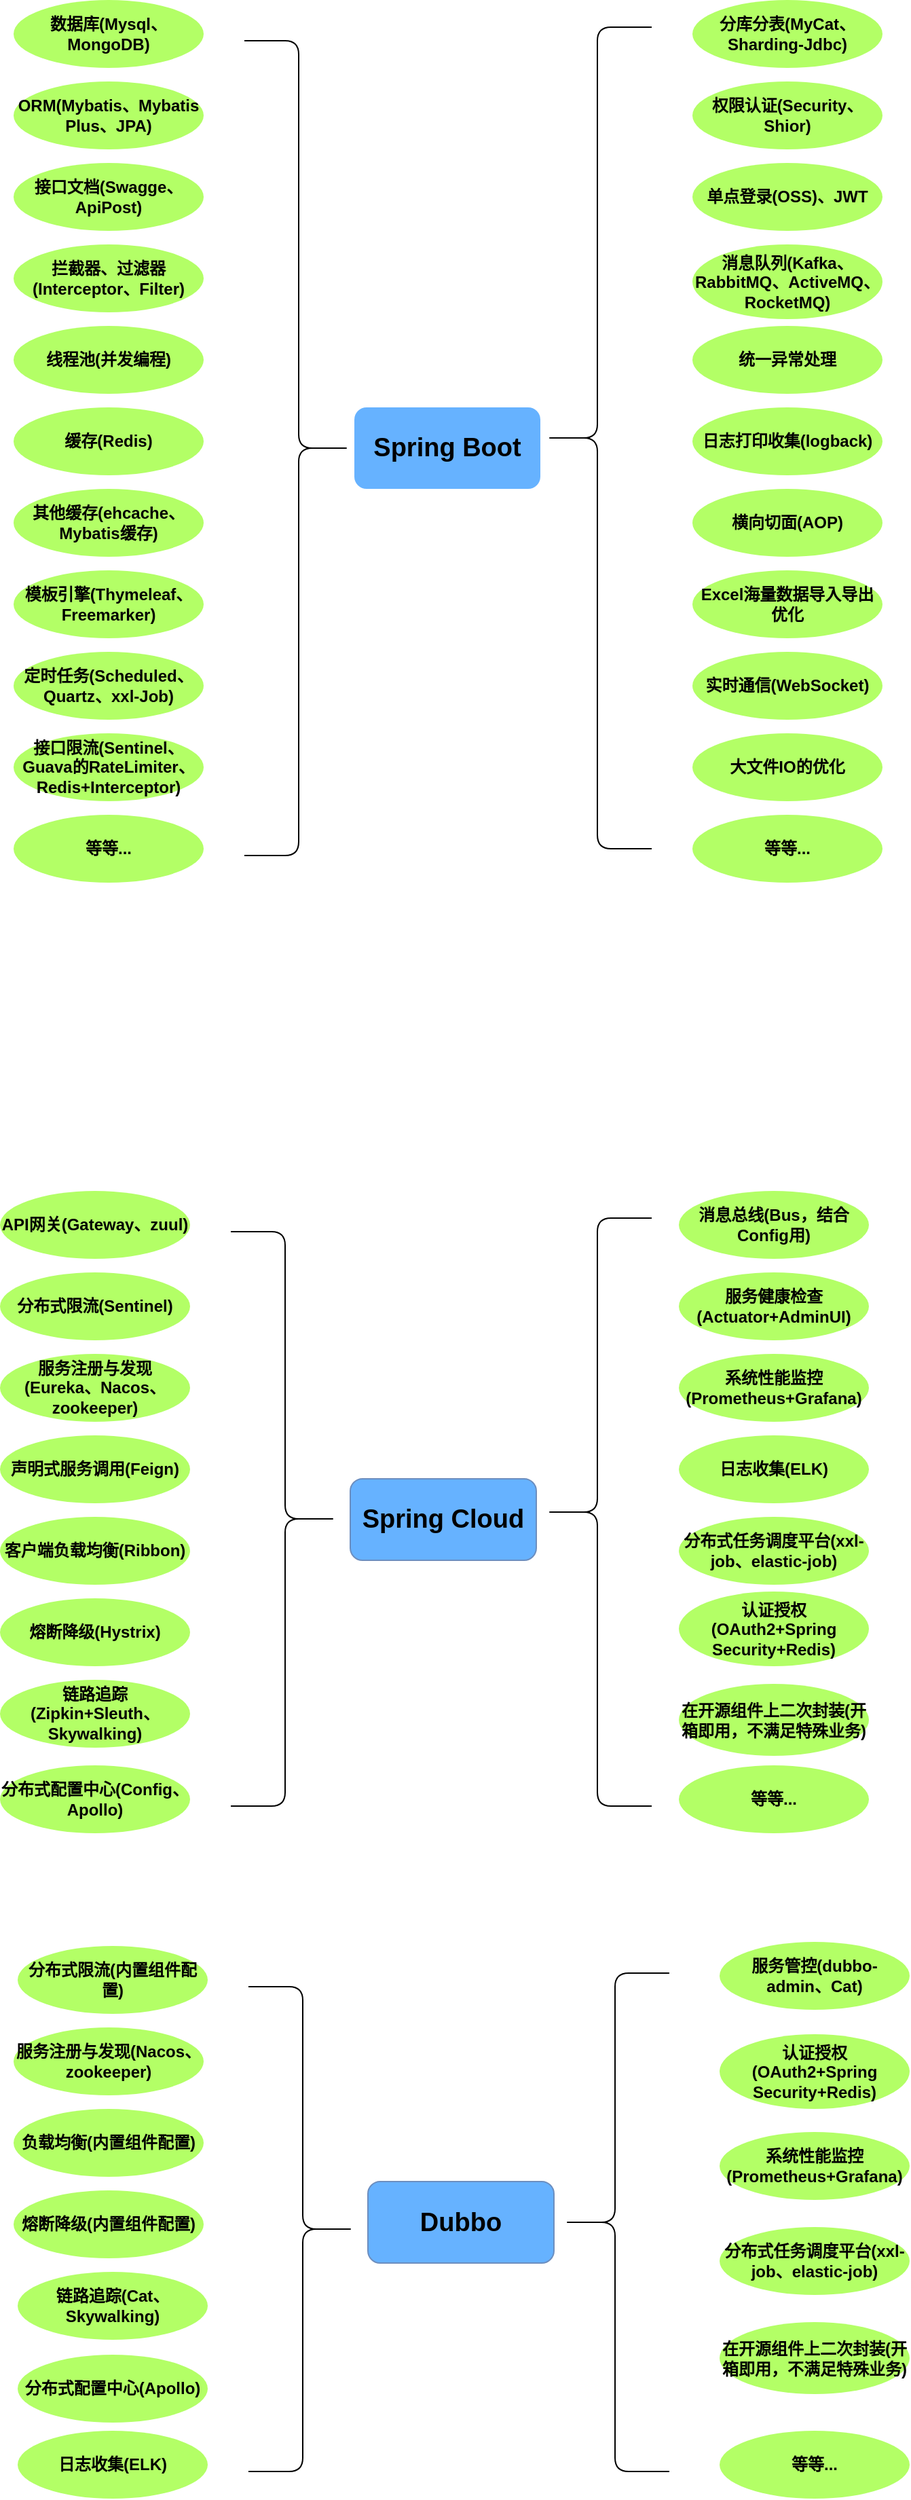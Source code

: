 <mxfile version="18.1.2" type="github">
  <diagram id="xjabfp815dfv-7CEwPIz" name="第 1 页">
    <mxGraphModel dx="1038" dy="544" grid="1" gridSize="10" guides="1" tooltips="1" connect="1" arrows="1" fold="1" page="1" pageScale="1" pageWidth="827" pageHeight="1169" math="0" shadow="0">
      <root>
        <mxCell id="0" />
        <mxCell id="1" parent="0" />
        <mxCell id="B-eby6DjghB-gaP1Cl-w-1" value="&lt;font style=&quot;font-size: 19px;&quot;&gt;Spring Boot&lt;/font&gt;" style="rounded=1;whiteSpace=wrap;html=1;fillColor=#66B2FF;strokeColor=none;fontStyle=1;gradientColor=none;" parent="1" vertex="1">
          <mxGeometry x="361" y="320" width="137" height="60" as="geometry" />
        </mxCell>
        <mxCell id="B-eby6DjghB-gaP1Cl-w-7" value="数据库(Mysql、MongoDB)" style="ellipse;whiteSpace=wrap;html=1;fillColor=#B3FF66;strokeColor=none;fontColor=#000000;fontStyle=1" parent="1" vertex="1">
          <mxGeometry x="110" y="20" width="140" height="50" as="geometry" />
        </mxCell>
        <mxCell id="B-eby6DjghB-gaP1Cl-w-8" value="ORM(Mybatis、Mybatis Plus、JPA)" style="ellipse;whiteSpace=wrap;html=1;fillColor=#B3FF66;strokeColor=none;fontColor=#000000;fontStyle=1" parent="1" vertex="1">
          <mxGeometry x="110" y="80" width="140" height="50" as="geometry" />
        </mxCell>
        <mxCell id="B-eby6DjghB-gaP1Cl-w-53" value="接口文档(Swagge、ApiPost)" style="ellipse;whiteSpace=wrap;html=1;fillColor=#B3FF66;strokeColor=none;fontColor=#000000;fontStyle=1" parent="1" vertex="1">
          <mxGeometry x="110" y="140" width="140" height="50" as="geometry" />
        </mxCell>
        <mxCell id="B-eby6DjghB-gaP1Cl-w-54" value="拦截器、过滤器(Interceptor、Filter)" style="ellipse;whiteSpace=wrap;html=1;fillColor=#B3FF66;strokeColor=none;fontColor=#000000;fontStyle=1" parent="1" vertex="1">
          <mxGeometry x="110" y="200" width="140" height="50" as="geometry" />
        </mxCell>
        <mxCell id="B-eby6DjghB-gaP1Cl-w-55" value="线程池(并发编程)" style="ellipse;whiteSpace=wrap;html=1;fillColor=#B3FF66;strokeColor=none;fontColor=#000000;fontStyle=1" parent="1" vertex="1">
          <mxGeometry x="110" y="260" width="140" height="50" as="geometry" />
        </mxCell>
        <mxCell id="B-eby6DjghB-gaP1Cl-w-56" value="缓存(Redis)" style="ellipse;whiteSpace=wrap;html=1;fillColor=#B3FF66;strokeColor=none;fontColor=#000000;fontStyle=1" parent="1" vertex="1">
          <mxGeometry x="110" y="320" width="140" height="50" as="geometry" />
        </mxCell>
        <mxCell id="B-eby6DjghB-gaP1Cl-w-57" value="定时任务(Scheduled、Quartz、xxl-Job)" style="ellipse;whiteSpace=wrap;html=1;fillColor=#B3FF66;strokeColor=none;fontColor=#000000;fontStyle=1" parent="1" vertex="1">
          <mxGeometry x="110" y="500" width="140" height="50" as="geometry" />
        </mxCell>
        <mxCell id="B-eby6DjghB-gaP1Cl-w-58" value="模板引擎(Thymeleaf、Freemarker)" style="ellipse;whiteSpace=wrap;html=1;fillColor=#B3FF66;strokeColor=none;fontColor=#000000;fontStyle=1" parent="1" vertex="1">
          <mxGeometry x="110" y="440" width="140" height="50" as="geometry" />
        </mxCell>
        <mxCell id="B-eby6DjghB-gaP1Cl-w-59" value="其他缓存(ehcache、Mybatis缓存)" style="ellipse;whiteSpace=wrap;html=1;fillColor=#B3FF66;strokeColor=none;fontColor=#000000;fontStyle=1" parent="1" vertex="1">
          <mxGeometry x="110" y="380" width="140" height="50" as="geometry" />
        </mxCell>
        <mxCell id="B-eby6DjghB-gaP1Cl-w-60" value="接口限流(Sentinel、Guava的RateLimiter、Redis+Interceptor)" style="ellipse;whiteSpace=wrap;html=1;fillColor=#B3FF66;strokeColor=none;fontColor=#000000;fontStyle=1" parent="1" vertex="1">
          <mxGeometry x="110" y="560" width="140" height="50" as="geometry" />
        </mxCell>
        <mxCell id="B-eby6DjghB-gaP1Cl-w-62" value="分库分表(MyCat、Sharding-Jdbc)" style="ellipse;whiteSpace=wrap;html=1;fillColor=#B3FF66;strokeColor=none;fontStyle=1" parent="1" vertex="1">
          <mxGeometry x="610" y="20" width="140" height="50" as="geometry" />
        </mxCell>
        <mxCell id="B-eby6DjghB-gaP1Cl-w-63" value="权限认证(Security、Shior)" style="ellipse;whiteSpace=wrap;html=1;fillColor=#B3FF66;strokeColor=none;fontStyle=1" parent="1" vertex="1">
          <mxGeometry x="610" y="80" width="140" height="50" as="geometry" />
        </mxCell>
        <mxCell id="B-eby6DjghB-gaP1Cl-w-64" value="单点登录(OSS)、JWT" style="ellipse;whiteSpace=wrap;html=1;fillColor=#B3FF66;strokeColor=none;fontStyle=1" parent="1" vertex="1">
          <mxGeometry x="610" y="140" width="140" height="50" as="geometry" />
        </mxCell>
        <mxCell id="B-eby6DjghB-gaP1Cl-w-65" value="消息队列(Kafka、RabbitMQ、ActiveMQ、RocketMQ)" style="ellipse;whiteSpace=wrap;html=1;fillColor=#B3FF66;strokeColor=none;fontStyle=1" parent="1" vertex="1">
          <mxGeometry x="610" y="200" width="140" height="55" as="geometry" />
        </mxCell>
        <mxCell id="B-eby6DjghB-gaP1Cl-w-66" value="统一异常处理" style="ellipse;whiteSpace=wrap;html=1;fillColor=#B3FF66;strokeColor=none;fontStyle=1" parent="1" vertex="1">
          <mxGeometry x="610" y="260" width="140" height="50" as="geometry" />
        </mxCell>
        <mxCell id="B-eby6DjghB-gaP1Cl-w-67" value="日志打印收集(logback)" style="ellipse;whiteSpace=wrap;html=1;fillColor=#B3FF66;strokeColor=none;fontStyle=1" parent="1" vertex="1">
          <mxGeometry x="610" y="320" width="140" height="50" as="geometry" />
        </mxCell>
        <mxCell id="B-eby6DjghB-gaP1Cl-w-68" value="实时通信(WebSocket)" style="ellipse;whiteSpace=wrap;html=1;fillColor=#B3FF66;strokeColor=none;fontStyle=1" parent="1" vertex="1">
          <mxGeometry x="610" y="500" width="140" height="50" as="geometry" />
        </mxCell>
        <mxCell id="B-eby6DjghB-gaP1Cl-w-69" value="Excel海量数据导入导出优化" style="ellipse;whiteSpace=wrap;html=1;fillColor=#B3FF66;strokeColor=none;fontStyle=1" parent="1" vertex="1">
          <mxGeometry x="610" y="440" width="140" height="50" as="geometry" />
        </mxCell>
        <mxCell id="B-eby6DjghB-gaP1Cl-w-70" value="横向切面(AOP)" style="ellipse;whiteSpace=wrap;html=1;fillColor=#B3FF66;strokeColor=none;fontStyle=1" parent="1" vertex="1">
          <mxGeometry x="610" y="380" width="140" height="50" as="geometry" />
        </mxCell>
        <mxCell id="B-eby6DjghB-gaP1Cl-w-71" value="大文件IO的优化" style="ellipse;whiteSpace=wrap;html=1;fillColor=#B3FF66;strokeColor=none;fontStyle=1" parent="1" vertex="1">
          <mxGeometry x="610" y="560" width="140" height="50" as="geometry" />
        </mxCell>
        <mxCell id="B-eby6DjghB-gaP1Cl-w-72" value="等等..." style="ellipse;whiteSpace=wrap;html=1;fillColor=#B3FF66;strokeColor=none;fontColor=#000000;fontStyle=1" parent="1" vertex="1">
          <mxGeometry x="110" y="620" width="140" height="50" as="geometry" />
        </mxCell>
        <mxCell id="B-eby6DjghB-gaP1Cl-w-73" value="等等..." style="ellipse;whiteSpace=wrap;html=1;fillColor=#B3FF66;strokeColor=none;fontStyle=1" parent="1" vertex="1">
          <mxGeometry x="610" y="620" width="140" height="50" as="geometry" />
        </mxCell>
        <mxCell id="B-eby6DjghB-gaP1Cl-w-76" value="" style="shape=curlyBracket;whiteSpace=wrap;html=1;rounded=1;flipH=1;fontSize=19;fillColor=#D4E1F5;gradientColor=none;" parent="1" vertex="1">
          <mxGeometry x="280" y="50" width="80" height="600" as="geometry" />
        </mxCell>
        <mxCell id="B-eby6DjghB-gaP1Cl-w-79" value="" style="shape=curlyBracket;whiteSpace=wrap;html=1;rounded=1;fontSize=19;fillColor=#D4E1F5;gradientColor=none;size=0.5;" parent="1" vertex="1">
          <mxGeometry x="500" y="40" width="80" height="605" as="geometry" />
        </mxCell>
        <mxCell id="B-eby6DjghB-gaP1Cl-w-80" value="&lt;font style=&quot;font-size: 19px;&quot;&gt;Spring Cloud&lt;/font&gt;" style="rounded=1;whiteSpace=wrap;html=1;fillColor=#66B2FF;strokeColor=#6c8ebf;fontStyle=1;gradientColor=none;" parent="1" vertex="1">
          <mxGeometry x="358" y="1109" width="137" height="60" as="geometry" />
        </mxCell>
        <mxCell id="B-eby6DjghB-gaP1Cl-w-81" value="API网关(Gateway、zuul)" style="ellipse;whiteSpace=wrap;html=1;fillColor=#B3FF66;strokeColor=none;fontStyle=1" parent="1" vertex="1">
          <mxGeometry x="100" y="897" width="140" height="50" as="geometry" />
        </mxCell>
        <mxCell id="B-eby6DjghB-gaP1Cl-w-82" value="分布式限流(Sentinel)" style="ellipse;whiteSpace=wrap;html=1;fillColor=#B3FF66;strokeColor=none;fontStyle=1" parent="1" vertex="1">
          <mxGeometry x="100" y="957" width="140" height="50" as="geometry" />
        </mxCell>
        <mxCell id="B-eby6DjghB-gaP1Cl-w-83" value="服务注册与发现(Eureka、Nacos、zookeeper)" style="ellipse;whiteSpace=wrap;html=1;fillColor=#B3FF66;strokeColor=none;fontStyle=1" parent="1" vertex="1">
          <mxGeometry x="100" y="1017" width="140" height="50" as="geometry" />
        </mxCell>
        <mxCell id="B-eby6DjghB-gaP1Cl-w-84" value="声明式服务调用(Feign)" style="ellipse;whiteSpace=wrap;html=1;fillColor=#B3FF66;strokeColor=none;fontStyle=1" parent="1" vertex="1">
          <mxGeometry x="100" y="1077" width="140" height="50" as="geometry" />
        </mxCell>
        <mxCell id="B-eby6DjghB-gaP1Cl-w-85" value="客户端负载均衡(Ribbon)" style="ellipse;whiteSpace=wrap;html=1;fillColor=#B3FF66;strokeColor=none;fontStyle=1" parent="1" vertex="1">
          <mxGeometry x="100" y="1137" width="140" height="50" as="geometry" />
        </mxCell>
        <mxCell id="B-eby6DjghB-gaP1Cl-w-86" value="熔断降级(Hystrix)" style="ellipse;whiteSpace=wrap;html=1;fillColor=#B3FF66;strokeColor=none;fontStyle=1" parent="1" vertex="1">
          <mxGeometry x="100" y="1197" width="140" height="50" as="geometry" />
        </mxCell>
        <mxCell id="B-eby6DjghB-gaP1Cl-w-87" value="分布式配置中心(Config、Apollo)" style="ellipse;whiteSpace=wrap;html=1;fillColor=#B3FF66;strokeColor=none;fontStyle=1" parent="1" vertex="1">
          <mxGeometry x="100" y="1320" width="140" height="50" as="geometry" />
        </mxCell>
        <mxCell id="B-eby6DjghB-gaP1Cl-w-88" value="消息总线(Bus，结合Config用)" style="ellipse;whiteSpace=wrap;html=1;fillColor=#B3FF66;strokeColor=none;fontStyle=1" parent="1" vertex="1">
          <mxGeometry x="600" y="897" width="140" height="50" as="geometry" />
        </mxCell>
        <mxCell id="B-eby6DjghB-gaP1Cl-w-89" value="服务健康检查(Actuator+AdminUI)" style="ellipse;whiteSpace=wrap;html=1;fillColor=#B3FF66;strokeColor=none;fontStyle=1" parent="1" vertex="1">
          <mxGeometry x="600" y="957" width="140" height="50" as="geometry" />
        </mxCell>
        <mxCell id="B-eby6DjghB-gaP1Cl-w-90" value="系统性能监控(Prometheus+Grafana)" style="ellipse;whiteSpace=wrap;html=1;fillColor=#B3FF66;strokeColor=none;fontStyle=1" parent="1" vertex="1">
          <mxGeometry x="600" y="1017" width="140" height="50" as="geometry" />
        </mxCell>
        <mxCell id="B-eby6DjghB-gaP1Cl-w-91" value="&lt;div&gt;日志收集(&lt;span style=&quot;background-color: initial;&quot;&gt;ELK)&lt;/span&gt;&lt;/div&gt;" style="ellipse;whiteSpace=wrap;html=1;fillColor=#B3FF66;strokeColor=none;fontStyle=1" parent="1" vertex="1">
          <mxGeometry x="600" y="1077" width="140" height="50" as="geometry" />
        </mxCell>
        <mxCell id="B-eby6DjghB-gaP1Cl-w-92" value="链路追踪(Zipkin+Sleuth、Skywalking)" style="ellipse;whiteSpace=wrap;html=1;fillColor=#B3FF66;strokeColor=none;fontStyle=1" parent="1" vertex="1">
          <mxGeometry x="100" y="1257" width="140" height="50" as="geometry" />
        </mxCell>
        <mxCell id="B-eby6DjghB-gaP1Cl-w-93" value="分布式任务调度平台(xxl-job、elastic-job)" style="ellipse;whiteSpace=wrap;html=1;fillColor=#B3FF66;strokeColor=none;fontStyle=1" parent="1" vertex="1">
          <mxGeometry x="600" y="1137" width="140" height="50" as="geometry" />
        </mxCell>
        <mxCell id="B-eby6DjghB-gaP1Cl-w-94" value="认证授权(OAuth2+Spring Security+Redis)" style="ellipse;whiteSpace=wrap;html=1;fillColor=#B3FF66;strokeColor=none;fontStyle=1" parent="1" vertex="1">
          <mxGeometry x="600" y="1192" width="140" height="55" as="geometry" />
        </mxCell>
        <mxCell id="B-eby6DjghB-gaP1Cl-w-102" value="等等..." style="ellipse;whiteSpace=wrap;html=1;fillColor=#B3FF66;strokeColor=none;fontStyle=1" parent="1" vertex="1">
          <mxGeometry x="600" y="1320" width="140" height="50" as="geometry" />
        </mxCell>
        <mxCell id="B-eby6DjghB-gaP1Cl-w-103" value="" style="shape=curlyBracket;whiteSpace=wrap;html=1;rounded=1;flipH=1;fontSize=19;fillColor=#D4E1F5;gradientColor=none;" parent="1" vertex="1">
          <mxGeometry x="270" y="927" width="80" height="423" as="geometry" />
        </mxCell>
        <mxCell id="B-eby6DjghB-gaP1Cl-w-104" value="" style="shape=curlyBracket;whiteSpace=wrap;html=1;rounded=1;fontSize=19;fillColor=#D4E1F5;gradientColor=none;size=0.5;" parent="1" vertex="1">
          <mxGeometry x="500" y="917" width="80" height="433" as="geometry" />
        </mxCell>
        <mxCell id="qX1oAx2zZXkZuFccFnVz-2" value="在开源组件上二次封装(开箱即用，不满足特殊业务)" style="ellipse;whiteSpace=wrap;html=1;fillColor=#B3FF66;strokeColor=none;fontStyle=1" vertex="1" parent="1">
          <mxGeometry x="600" y="1260" width="140" height="53" as="geometry" />
        </mxCell>
        <mxCell id="qX1oAx2zZXkZuFccFnVz-3" value="&lt;span style=&quot;font-size: 19px;&quot;&gt;Dubbo&lt;/span&gt;" style="rounded=1;whiteSpace=wrap;html=1;fillColor=#66B2FF;strokeColor=#6c8ebf;fontStyle=1;gradientColor=none;" vertex="1" parent="1">
          <mxGeometry x="371" y="1626.5" width="137" height="60" as="geometry" />
        </mxCell>
        <mxCell id="qX1oAx2zZXkZuFccFnVz-5" value="分布式限流(内置组件配置)" style="ellipse;whiteSpace=wrap;html=1;fillColor=#B3FF66;strokeColor=none;fontStyle=1" vertex="1" parent="1">
          <mxGeometry x="113" y="1453" width="140" height="50" as="geometry" />
        </mxCell>
        <mxCell id="qX1oAx2zZXkZuFccFnVz-6" value="服务注册与发现(Nacos、zookeeper)" style="ellipse;whiteSpace=wrap;html=1;fillColor=#B3FF66;strokeColor=none;fontStyle=1" vertex="1" parent="1">
          <mxGeometry x="110" y="1513" width="140" height="50" as="geometry" />
        </mxCell>
        <mxCell id="qX1oAx2zZXkZuFccFnVz-8" value="负载均衡(内置组件配置)" style="ellipse;whiteSpace=wrap;html=1;fillColor=#B3FF66;strokeColor=none;fontStyle=1" vertex="1" parent="1">
          <mxGeometry x="110" y="1573" width="140" height="50" as="geometry" />
        </mxCell>
        <mxCell id="qX1oAx2zZXkZuFccFnVz-9" value="熔断降级(内置组件配置)" style="ellipse;whiteSpace=wrap;html=1;fillColor=#B3FF66;strokeColor=none;fontStyle=1" vertex="1" parent="1">
          <mxGeometry x="110" y="1633" width="140" height="50" as="geometry" />
        </mxCell>
        <mxCell id="qX1oAx2zZXkZuFccFnVz-10" value="分布式配置中心(Apollo)" style="ellipse;whiteSpace=wrap;html=1;fillColor=#B3FF66;strokeColor=none;fontStyle=1" vertex="1" parent="1">
          <mxGeometry x="113" y="1754" width="140" height="50" as="geometry" />
        </mxCell>
        <mxCell id="qX1oAx2zZXkZuFccFnVz-13" value="系统性能监控(Prometheus+Grafana)" style="ellipse;whiteSpace=wrap;html=1;fillColor=#B3FF66;strokeColor=none;fontStyle=1" vertex="1" parent="1">
          <mxGeometry x="630" y="1590" width="140" height="50" as="geometry" />
        </mxCell>
        <mxCell id="qX1oAx2zZXkZuFccFnVz-15" value="链路追踪(Cat、Skywalking)" style="ellipse;whiteSpace=wrap;html=1;fillColor=#B3FF66;strokeColor=none;fontStyle=1" vertex="1" parent="1">
          <mxGeometry x="113" y="1693" width="140" height="50" as="geometry" />
        </mxCell>
        <mxCell id="qX1oAx2zZXkZuFccFnVz-16" value="分布式任务调度平台(xxl-job、elastic-job)" style="ellipse;whiteSpace=wrap;html=1;fillColor=#B3FF66;strokeColor=none;fontStyle=1" vertex="1" parent="1">
          <mxGeometry x="630" y="1660" width="140" height="50" as="geometry" />
        </mxCell>
        <mxCell id="qX1oAx2zZXkZuFccFnVz-17" value="认证授权(OAuth2+Spring Security+Redis)" style="ellipse;whiteSpace=wrap;html=1;fillColor=#B3FF66;strokeColor=none;fontStyle=1" vertex="1" parent="1">
          <mxGeometry x="630" y="1518" width="140" height="55" as="geometry" />
        </mxCell>
        <mxCell id="qX1oAx2zZXkZuFccFnVz-18" value="等等..." style="ellipse;whiteSpace=wrap;html=1;fillColor=#B3FF66;strokeColor=none;fontStyle=1" vertex="1" parent="1">
          <mxGeometry x="630" y="1810" width="140" height="50" as="geometry" />
        </mxCell>
        <mxCell id="qX1oAx2zZXkZuFccFnVz-19" value="" style="shape=curlyBracket;whiteSpace=wrap;html=1;rounded=1;flipH=1;fontSize=19;fillColor=#D4E1F5;gradientColor=none;" vertex="1" parent="1">
          <mxGeometry x="283" y="1483" width="80" height="357" as="geometry" />
        </mxCell>
        <mxCell id="qX1oAx2zZXkZuFccFnVz-20" value="" style="shape=curlyBracket;whiteSpace=wrap;html=1;rounded=1;fontSize=19;fillColor=#D4E1F5;gradientColor=none;size=0.5;" vertex="1" parent="1">
          <mxGeometry x="513" y="1473" width="80" height="367" as="geometry" />
        </mxCell>
        <mxCell id="qX1oAx2zZXkZuFccFnVz-21" value="在开源组件上二次封装(开箱即用，不满足特殊业务)" style="ellipse;whiteSpace=wrap;html=1;fillColor=#B3FF66;strokeColor=none;fontStyle=1" vertex="1" parent="1">
          <mxGeometry x="630" y="1730" width="140" height="53" as="geometry" />
        </mxCell>
        <mxCell id="qX1oAx2zZXkZuFccFnVz-22" value="服务管控(dubbo-admin、Cat)" style="ellipse;whiteSpace=wrap;html=1;fillColor=#B3FF66;strokeColor=none;fontStyle=1" vertex="1" parent="1">
          <mxGeometry x="630" y="1450" width="140" height="50" as="geometry" />
        </mxCell>
        <mxCell id="qX1oAx2zZXkZuFccFnVz-23" value="&lt;div&gt;日志收集(&lt;span style=&quot;background-color: initial;&quot;&gt;ELK)&lt;/span&gt;&lt;/div&gt;" style="ellipse;whiteSpace=wrap;html=1;fillColor=#B3FF66;strokeColor=none;fontStyle=1" vertex="1" parent="1">
          <mxGeometry x="113" y="1810" width="140" height="50" as="geometry" />
        </mxCell>
      </root>
    </mxGraphModel>
  </diagram>
</mxfile>
